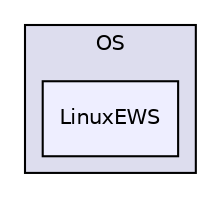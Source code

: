 digraph "PVR/SDK_3.4/Shell/OS/LinuxEWS" {
  compound=true
  node [ fontsize="10", fontname="Helvetica"];
  edge [ labelfontsize="10", labelfontname="Helvetica"];
  subgraph clusterdir_985c8e68b2bc71e5fc4eaa8a536394b7 {
    graph [ bgcolor="#ddddee", pencolor="black", label="OS" fontname="Helvetica", fontsize="10", URL="dir_985c8e68b2bc71e5fc4eaa8a536394b7.html"]
  dir_aca162a978c6e75cdf0afeceb696e2c8 [shape=box, label="LinuxEWS", style="filled", fillcolor="#eeeeff", pencolor="black", URL="dir_aca162a978c6e75cdf0afeceb696e2c8.html"];
  }
}
